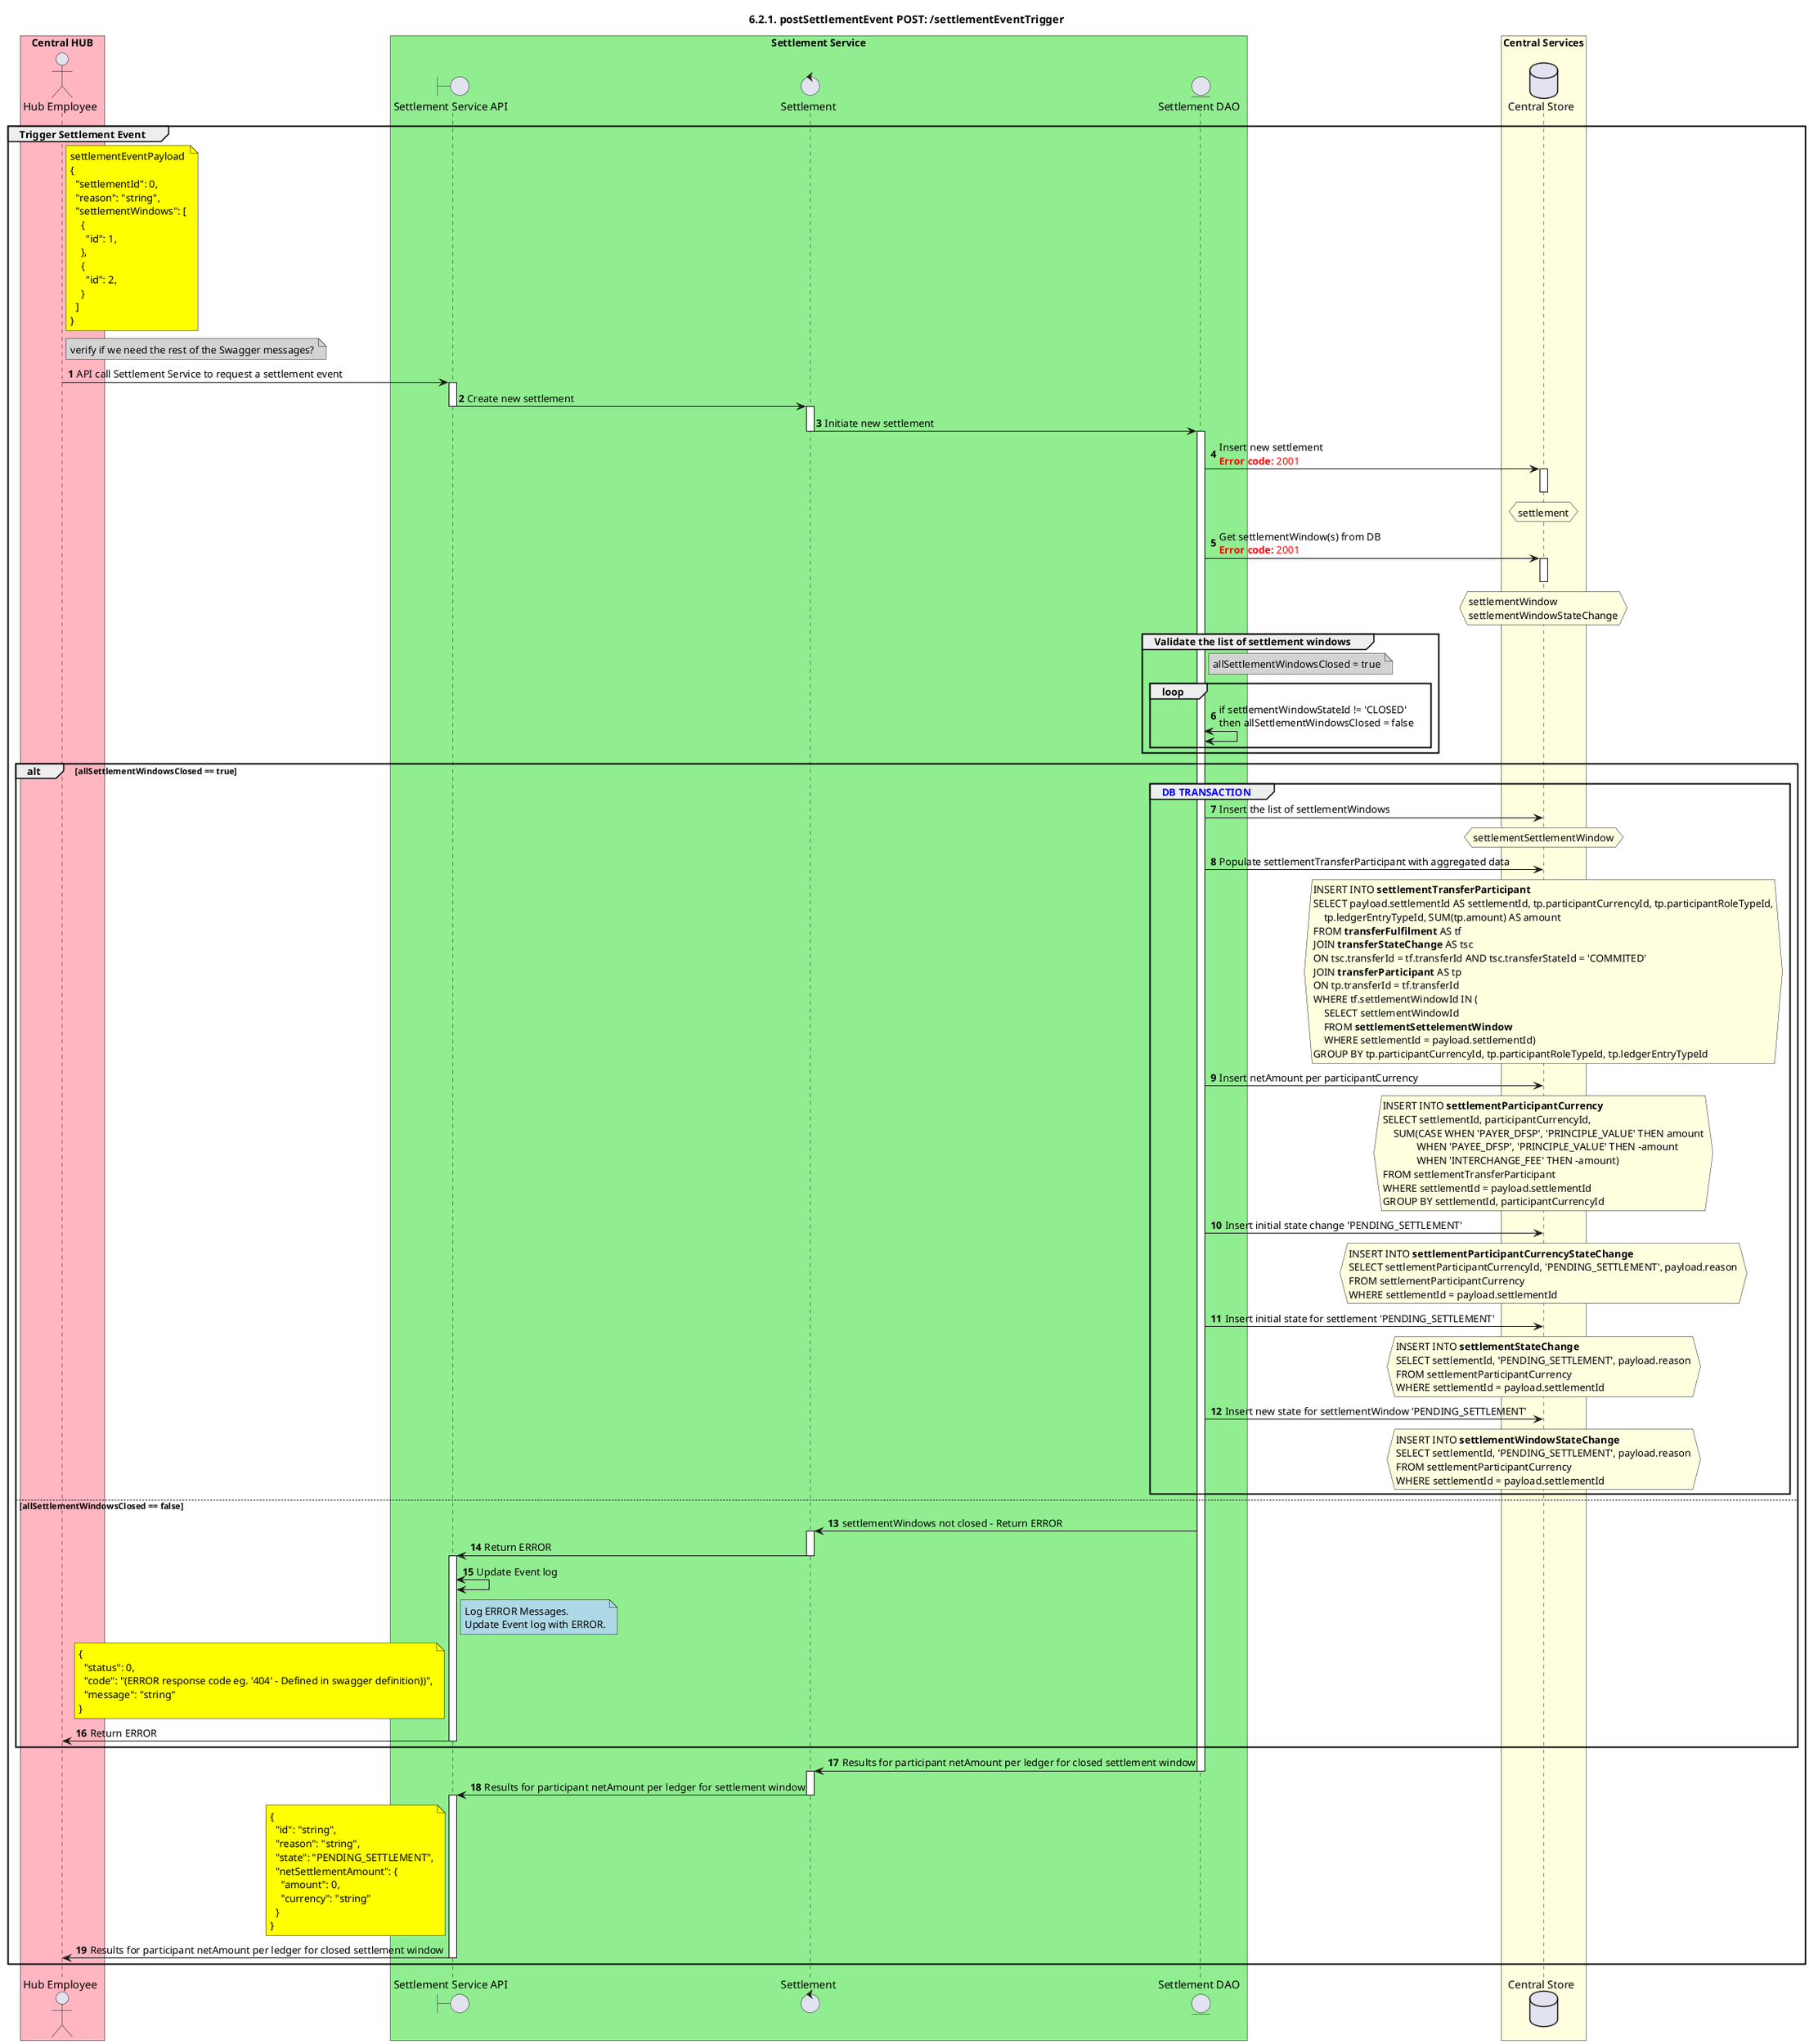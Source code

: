 @startuml
' declate title
title 6.2.1. postSettlementEvent POST: /settlementEventTrigger

autonumber

' Actor Keys:

' declare actors

actor "Hub Employee" as OPERATOR

boundary "Settlement Service API" as SSAPI
control "Settlement" as SETTLEMENT
entity "Settlement DAO" as SETTLE_DAO

database "Central Store" as DB

box "Central HUB" #LightPink
    participant OPERATOR
end box

box "Settlement Service" #LightGreen
    participant SSAPI
    participant SETTLEMENT
    participant SETTLE_DAO
end box

box "Central Services" #LightYellow
    participant DB
end box

' start flow

group Trigger Settlement Event
    note right of OPERATOR #Yellow
        settlementEventPayload
        {
          "settlementId": 0,
          "reason": "string",
          "settlementWindows": [
            {
              "id": 1,
            },
            {
              "id": 2,
            }
          ]
        }
    end note
    note right of OPERATOR #LightGray
        verify if we need the rest of the Swagger messages?
    end note
    OPERATOR -> SSAPI: API call Settlement Service to request a settlement event
    activate SSAPI
    SSAPI-> SETTLEMENT: Create new settlement
    deactivate SSAPI
    activate SETTLEMENT
    SETTLEMENT -> SETTLE_DAO: Initiate new settlement
    deactivate SETTLEMENT
    activate SETTLE_DAO

    SETTLE_DAO -> DB: Insert new settlement \n<color #FF0000><b>Error code:</b> 2001</color>
    activate DB
    hnote over DB #LightYellow
        settlement
    end hnote
    deactivate DB
    deactivate SETTLEMENT
    SETTLE_DAO -> DB: Get settlementWindow(s) from DB \n<color #FF0000><b>Error code:</b> 2001</color>
    activate DB
    hnote over DB #LightYellow
        settlementWindow
        settlementWindowStateChange
    end hnote
    deactivate DB
    group Validate the list of settlement windows
        note right of SETTLE_DAO #LightGray
            allSettlementWindowsClosed = true
        end note
        loop
            SETTLE_DAO <-> SETTLE_DAO: if settlementWindowStateId != 'CLOSED' \nthen allSettlementWindowsClosed = false
        end loop
    end
    alt allSettlementWindowsClosed == true
        group <color #blue>DB TRANSACTION</color>
            SETTLE_DAO -> DB: Insert the list of settlementWindows
            hnote over DB #LightYellow
                settlementSettlementWindow
            end hnote
            SETTLE_DAO -> DB: Populate settlementTransferParticipant with aggregated data
            hnote over DB #LightYellow
                INSERT INTO **settlementTransferParticipant**
                SELECT payload.settlementId AS settlementId, tp.participantCurrencyId, tp.participantRoleTypeId,
                    tp.ledgerEntryTypeId, SUM(tp.amount) AS amount
                FROM **transferFulfilment** AS tf
                JOIN **transferStateChange** AS tsc
                ON tsc.transferId = tf.transferId AND tsc.transferStateId = 'COMMITED'
                JOIN **transferParticipant** AS tp
                ON tp.transferId = tf.transferId
                WHERE tf.settlementWindowId IN (
                    SELECT settlementWindowId
                    FROM **settlementSettelementWindow**
                    WHERE settlementId = payload.settlementId)
                GROUP BY tp.participantCurrencyId, tp.participantRoleTypeId, tp.ledgerEntryTypeId
            end hnote

            SETTLE_DAO -> DB: Insert netAmount per participantCurrency
            hnote over DB #LightYellow
                INSERT INTO **settlementParticipantCurrency**
                SELECT settlementId, participantCurrencyId,
                    SUM(CASE WHEN 'PAYER_DFSP', 'PRINCIPLE_VALUE' THEN amount
                             WHEN 'PAYEE_DFSP', 'PRINCIPLE_VALUE' THEN -amount
                             WHEN 'INTERCHANGE_FEE' THEN -amount)
                FROM settlementTransferParticipant
                WHERE settlementId = payload.settlementId
                GROUP BY settlementId, participantCurrencyId
            end hnote

            SETTLE_DAO -> DB: Insert initial state change 'PENDING_SETTLEMENT'
            hnote over DB #LightYellow
                INSERT INTO **settlementParticipantCurrencyStateChange**
                SELECT settlementParticipantCurrencyId, 'PENDING_SETTLEMENT', payload.reason
                FROM settlementParticipantCurrency
                WHERE settlementId = payload.settlementId
            end hnote

            SETTLE_DAO -> DB: Insert initial state for settlement 'PENDING_SETTLEMENT'
            hnote over DB #LightYellow
                INSERT INTO **settlementStateChange**
                SELECT settlementId, 'PENDING_SETTLEMENT', payload.reason
                FROM settlementParticipantCurrency
                WHERE settlementId = payload.settlementId
            end hnote

            SETTLE_DAO -> DB: Insert new state for settlementWindow 'PENDING_SETTLEMENT'
            hnote over DB #LightYellow
                INSERT INTO **settlementWindowStateChange**
                SELECT settlementId, 'PENDING_SETTLEMENT', payload.reason
                FROM settlementParticipantCurrency
                WHERE settlementId = payload.settlementId
            end hnote
        end

    else allSettlementWindowsClosed == false
        SETTLE_DAO -> SETTLEMENT: settlementWindows not closed - Return ERROR
        activate SETTLEMENT
        SETTLEMENT -> SSAPI: Return ERROR
        deactivate SETTLEMENT
        activate SSAPI
        SSAPI <-> SSAPI: Update Event log
        note right of SSAPI #LightBlue
            Log ERROR Messages.
            Update Event log with ERROR.
            end note
        note left of SSAPI #Yellow
            {
              "status": 0,
              "code": "(ERROR response code eg. '404' - Defined in swagger definition))",
              "message": "string"
            }
        end note
        OPERATOR <- SSAPI: Return ERROR
        deactivate SSAPI
    end

    SETTLEMENT <- SETTLE_DAO: Results for participant netAmount per ledger for closed settlement window
    deactivate SETTLE_DAO
    activate SETTLEMENT
    SETTLEMENT -> SSAPI: Results for participant netAmount per ledger for settlement window
    note left of SSAPI #Yellow
        {
          "id": "string",
          "reason": "string",
          "state": "PENDING_SETTLEMENT",
          "netSettlementAmount": {
            "amount": 0,
            "currency": "string"
          }
        }
    end note
    deactivate SETTLEMENT
    activate SSAPI
    SSAPI -> OPERATOR: Results for participant netAmount per ledger for closed settlement window
    deactivate SSAPI
end
@enduml
